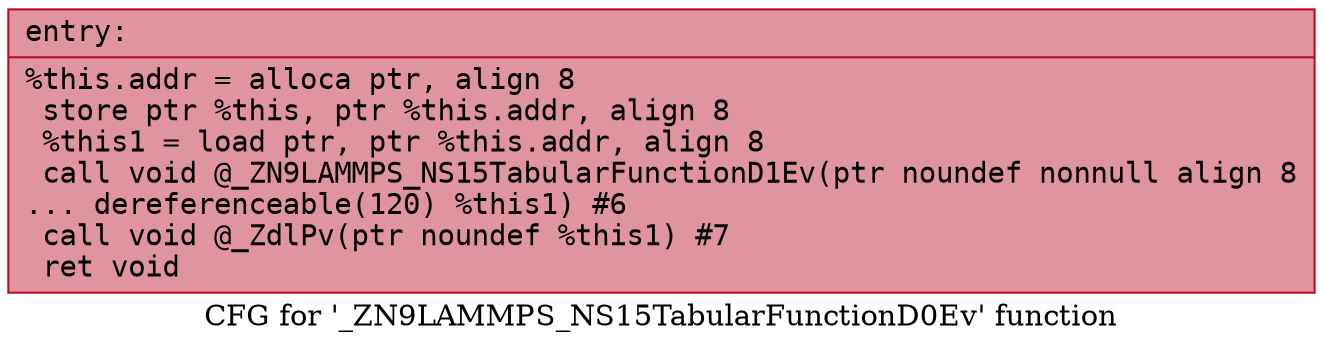 digraph "CFG for '_ZN9LAMMPS_NS15TabularFunctionD0Ev' function" {
	label="CFG for '_ZN9LAMMPS_NS15TabularFunctionD0Ev' function";

	Node0x556a1d4d5820 [shape=record,color="#b70d28ff", style=filled, fillcolor="#b70d2870" fontname="Courier",label="{entry:\l|  %this.addr = alloca ptr, align 8\l  store ptr %this, ptr %this.addr, align 8\l  %this1 = load ptr, ptr %this.addr, align 8\l  call void @_ZN9LAMMPS_NS15TabularFunctionD1Ev(ptr noundef nonnull align 8\l... dereferenceable(120) %this1) #6\l  call void @_ZdlPv(ptr noundef %this1) #7\l  ret void\l}"];
}
